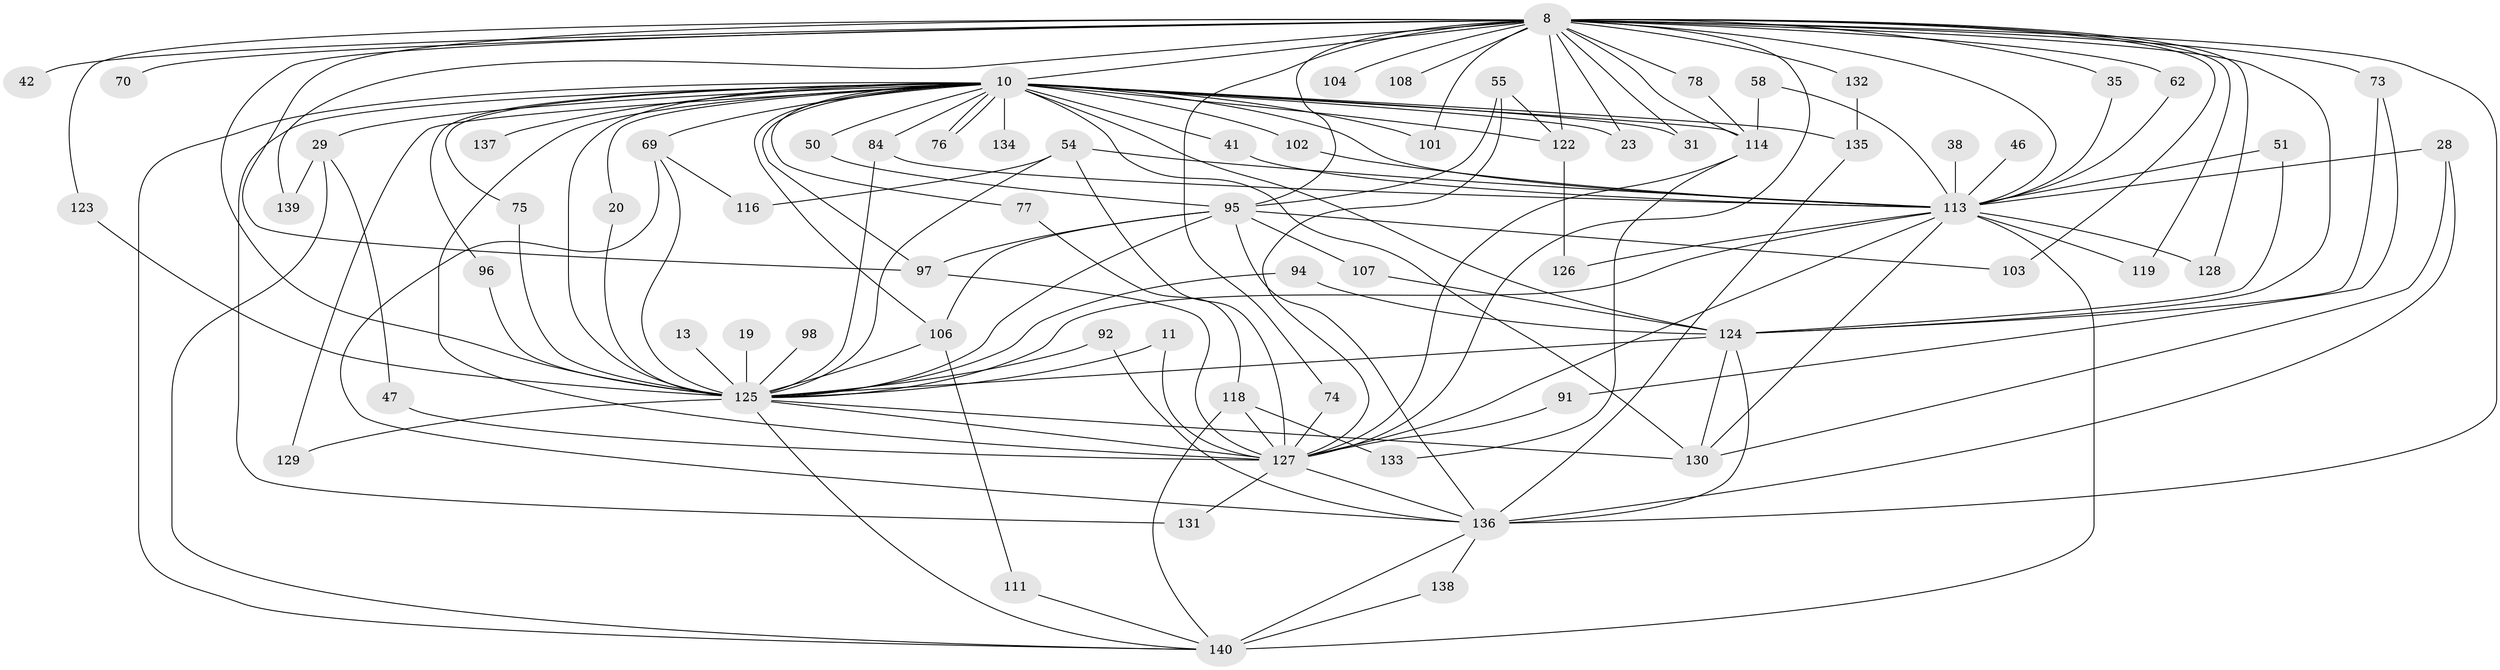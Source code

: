 // original degree distribution, {22: 0.007142857142857143, 25: 0.014285714285714285, 21: 0.007142857142857143, 19: 0.014285714285714285, 32: 0.007142857142857143, 26: 0.007142857142857143, 24: 0.007142857142857143, 35: 0.007142857142857143, 2: 0.5428571428571428, 6: 0.014285714285714285, 3: 0.21428571428571427, 4: 0.08571428571428572, 7: 0.02142857142857143, 9: 0.007142857142857143, 5: 0.04285714285714286}
// Generated by graph-tools (version 1.1) at 2025/43/03/09/25 04:43:13]
// undirected, 70 vertices, 145 edges
graph export_dot {
graph [start="1"]
  node [color=gray90,style=filled];
  8 [super="+7+4"];
  10 [super="+5"];
  11;
  13;
  19;
  20;
  23;
  28;
  29 [super="+26"];
  31 [super="+24"];
  35;
  38;
  41;
  42;
  46;
  47;
  50;
  51;
  54 [super="+30"];
  55;
  58 [super="+53"];
  62;
  69 [super="+56"];
  70;
  73;
  74;
  75;
  76;
  77;
  78;
  84 [super="+49"];
  91;
  92;
  94;
  95 [super="+21+17+48"];
  96;
  97 [super="+64"];
  98;
  101;
  102;
  103;
  104;
  106 [super="+65+27"];
  107;
  108;
  111;
  113 [super="+99+9"];
  114 [super="+82+105"];
  116;
  118 [super="+52"];
  119;
  122 [super="+63"];
  123;
  124 [super="+88+117"];
  125 [super="+40+66+3"];
  126;
  127 [super="+68+100"];
  128 [super="+109"];
  129;
  130 [super="+121+120"];
  131 [super="+93+112"];
  132;
  133;
  134;
  135 [super="+83+15"];
  136 [super="+80+115+81"];
  137;
  138;
  139;
  140 [super="+89+110"];
  8 -- 10 [weight=6];
  8 -- 31 [weight=2];
  8 -- 35;
  8 -- 42 [weight=2];
  8 -- 70 [weight=2];
  8 -- 73 [weight=2];
  8 -- 74;
  8 -- 101;
  8 -- 104 [weight=2];
  8 -- 108 [weight=2];
  8 -- 119;
  8 -- 122 [weight=2];
  8 -- 139;
  8 -- 78;
  8 -- 103;
  8 -- 62;
  8 -- 97 [weight=2];
  8 -- 132;
  8 -- 23;
  8 -- 123;
  8 -- 114;
  8 -- 95;
  8 -- 128;
  8 -- 124 [weight=3];
  8 -- 113 [weight=7];
  8 -- 136;
  8 -- 127 [weight=4];
  8 -- 125 [weight=7];
  10 -- 20;
  10 -- 29 [weight=2];
  10 -- 41;
  10 -- 69 [weight=2];
  10 -- 76;
  10 -- 76;
  10 -- 77;
  10 -- 96;
  10 -- 131 [weight=4];
  10 -- 134 [weight=2];
  10 -- 137 [weight=2];
  10 -- 129;
  10 -- 135 [weight=3];
  10 -- 75;
  10 -- 23;
  10 -- 101;
  10 -- 102;
  10 -- 124 [weight=3];
  10 -- 50;
  10 -- 114 [weight=4];
  10 -- 31;
  10 -- 97;
  10 -- 84;
  10 -- 127 [weight=4];
  10 -- 125 [weight=5];
  10 -- 122;
  10 -- 113 [weight=5];
  10 -- 130 [weight=4];
  10 -- 106;
  10 -- 140 [weight=2];
  11 -- 127;
  11 -- 125;
  13 -- 125 [weight=2];
  19 -- 125 [weight=2];
  20 -- 125;
  28 -- 113 [weight=2];
  28 -- 136;
  28 -- 130;
  29 -- 47;
  29 -- 139;
  29 -- 140;
  35 -- 113;
  38 -- 113 [weight=2];
  41 -- 113;
  46 -- 113 [weight=2];
  47 -- 127;
  50 -- 95;
  51 -- 124;
  51 -- 113;
  54 -- 116;
  54 -- 125;
  54 -- 113;
  54 -- 127 [weight=2];
  55 -- 95;
  55 -- 122;
  55 -- 127;
  58 -- 114;
  58 -- 113 [weight=2];
  62 -- 113;
  69 -- 116;
  69 -- 125 [weight=2];
  69 -- 136;
  73 -- 91;
  73 -- 124;
  74 -- 127;
  75 -- 125;
  77 -- 118;
  78 -- 114;
  84 -- 113;
  84 -- 125;
  91 -- 127;
  92 -- 125;
  92 -- 136;
  94 -- 125;
  94 -- 124;
  95 -- 107;
  95 -- 97;
  95 -- 103;
  95 -- 136 [weight=2];
  95 -- 125 [weight=4];
  95 -- 106;
  96 -- 125;
  97 -- 127;
  98 -- 125 [weight=2];
  102 -- 113;
  106 -- 125 [weight=3];
  106 -- 111;
  107 -- 124;
  111 -- 140;
  113 -- 128 [weight=2];
  113 -- 140 [weight=4];
  113 -- 126;
  113 -- 119;
  113 -- 127 [weight=3];
  113 -- 125 [weight=4];
  113 -- 130 [weight=2];
  114 -- 133;
  114 -- 127;
  118 -- 133;
  118 -- 127 [weight=3];
  118 -- 140;
  122 -- 126;
  123 -- 125;
  124 -- 136;
  124 -- 125;
  124 -- 130;
  125 -- 129;
  125 -- 127 [weight=2];
  125 -- 130;
  125 -- 140;
  127 -- 131;
  127 -- 136;
  132 -- 135;
  135 -- 136;
  136 -- 138;
  136 -- 140;
  138 -- 140;
}

